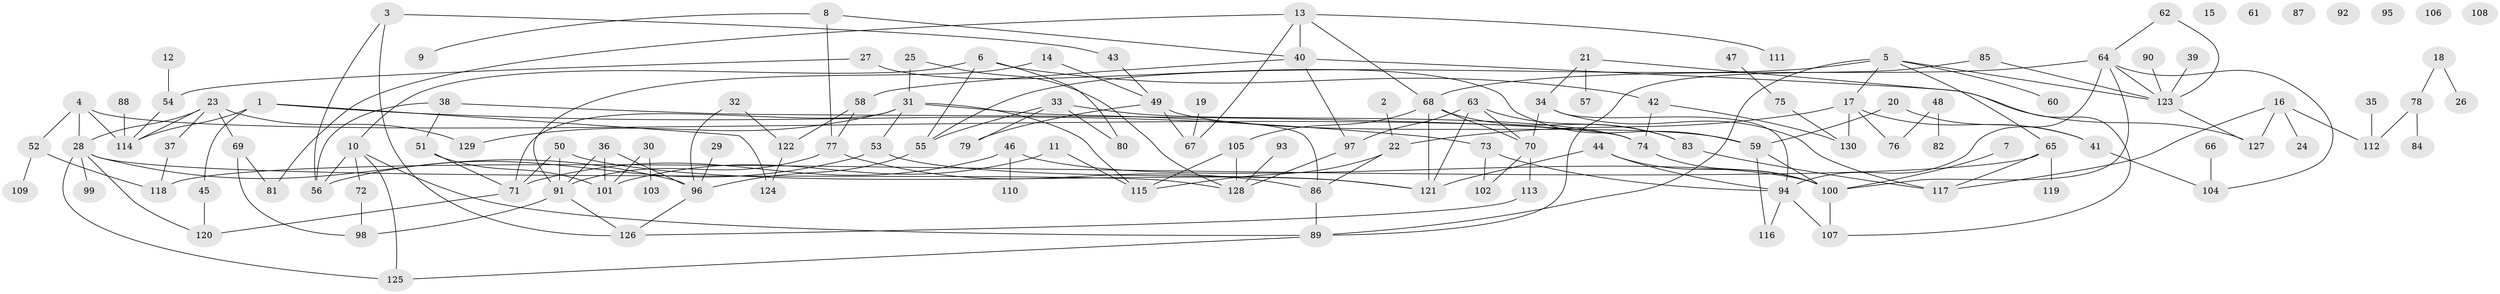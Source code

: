 // Generated by graph-tools (version 1.1) at 2025/13/03/09/25 04:13:09]
// undirected, 130 vertices, 186 edges
graph export_dot {
graph [start="1"]
  node [color=gray90,style=filled];
  1;
  2;
  3;
  4;
  5;
  6;
  7;
  8;
  9;
  10;
  11;
  12;
  13;
  14;
  15;
  16;
  17;
  18;
  19;
  20;
  21;
  22;
  23;
  24;
  25;
  26;
  27;
  28;
  29;
  30;
  31;
  32;
  33;
  34;
  35;
  36;
  37;
  38;
  39;
  40;
  41;
  42;
  43;
  44;
  45;
  46;
  47;
  48;
  49;
  50;
  51;
  52;
  53;
  54;
  55;
  56;
  57;
  58;
  59;
  60;
  61;
  62;
  63;
  64;
  65;
  66;
  67;
  68;
  69;
  70;
  71;
  72;
  73;
  74;
  75;
  76;
  77;
  78;
  79;
  80;
  81;
  82;
  83;
  84;
  85;
  86;
  87;
  88;
  89;
  90;
  91;
  92;
  93;
  94;
  95;
  96;
  97;
  98;
  99;
  100;
  101;
  102;
  103;
  104;
  105;
  106;
  107;
  108;
  109;
  110;
  111;
  112;
  113;
  114;
  115;
  116;
  117;
  118;
  119;
  120;
  121;
  122;
  123;
  124;
  125;
  126;
  127;
  128;
  129;
  130;
  1 -- 45;
  1 -- 73;
  1 -- 114;
  1 -- 124;
  2 -- 22;
  3 -- 43;
  3 -- 56;
  3 -- 126;
  4 -- 28;
  4 -- 52;
  4 -- 74;
  4 -- 114;
  5 -- 17;
  5 -- 55;
  5 -- 60;
  5 -- 65;
  5 -- 89;
  5 -- 123;
  6 -- 10;
  6 -- 42;
  6 -- 55;
  6 -- 80;
  7 -- 100;
  8 -- 9;
  8 -- 40;
  8 -- 77;
  10 -- 56;
  10 -- 72;
  10 -- 89;
  10 -- 125;
  11 -- 101;
  11 -- 115;
  12 -- 54;
  13 -- 40;
  13 -- 67;
  13 -- 68;
  13 -- 81;
  13 -- 111;
  14 -- 49;
  14 -- 91;
  16 -- 24;
  16 -- 112;
  16 -- 117;
  16 -- 127;
  17 -- 22;
  17 -- 41;
  17 -- 76;
  17 -- 130;
  18 -- 26;
  18 -- 78;
  19 -- 67;
  20 -- 41;
  20 -- 59;
  21 -- 34;
  21 -- 57;
  21 -- 107;
  22 -- 86;
  22 -- 115;
  23 -- 28;
  23 -- 37;
  23 -- 69;
  23 -- 114;
  23 -- 129;
  25 -- 31;
  25 -- 128;
  27 -- 54;
  27 -- 59;
  28 -- 96;
  28 -- 99;
  28 -- 120;
  28 -- 125;
  28 -- 128;
  29 -- 96;
  30 -- 101;
  30 -- 103;
  31 -- 53;
  31 -- 71;
  31 -- 86;
  31 -- 115;
  31 -- 129;
  32 -- 96;
  32 -- 122;
  33 -- 55;
  33 -- 74;
  33 -- 79;
  33 -- 80;
  34 -- 70;
  34 -- 94;
  34 -- 117;
  35 -- 112;
  36 -- 91;
  36 -- 96;
  36 -- 101;
  37 -- 118;
  38 -- 51;
  38 -- 56;
  38 -- 74;
  39 -- 123;
  40 -- 58;
  40 -- 97;
  40 -- 127;
  41 -- 104;
  42 -- 74;
  42 -- 130;
  43 -- 49;
  44 -- 94;
  44 -- 100;
  44 -- 121;
  45 -- 120;
  46 -- 71;
  46 -- 100;
  46 -- 110;
  47 -- 75;
  48 -- 76;
  48 -- 82;
  49 -- 59;
  49 -- 67;
  49 -- 79;
  50 -- 71;
  50 -- 91;
  50 -- 121;
  51 -- 71;
  51 -- 101;
  52 -- 109;
  52 -- 118;
  53 -- 56;
  53 -- 121;
  54 -- 114;
  55 -- 96;
  58 -- 77;
  58 -- 122;
  59 -- 100;
  59 -- 116;
  62 -- 64;
  62 -- 123;
  63 -- 70;
  63 -- 83;
  63 -- 97;
  63 -- 121;
  64 -- 68;
  64 -- 94;
  64 -- 100;
  64 -- 104;
  64 -- 123;
  65 -- 117;
  65 -- 118;
  65 -- 119;
  66 -- 104;
  68 -- 70;
  68 -- 83;
  68 -- 105;
  68 -- 121;
  69 -- 81;
  69 -- 98;
  70 -- 102;
  70 -- 113;
  71 -- 120;
  72 -- 98;
  73 -- 94;
  73 -- 102;
  74 -- 100;
  75 -- 130;
  77 -- 86;
  77 -- 91;
  78 -- 84;
  78 -- 112;
  83 -- 117;
  85 -- 89;
  85 -- 123;
  86 -- 89;
  88 -- 114;
  89 -- 125;
  90 -- 123;
  91 -- 98;
  91 -- 126;
  93 -- 128;
  94 -- 107;
  94 -- 116;
  96 -- 126;
  97 -- 128;
  100 -- 107;
  105 -- 115;
  105 -- 128;
  113 -- 126;
  122 -- 124;
  123 -- 127;
}
